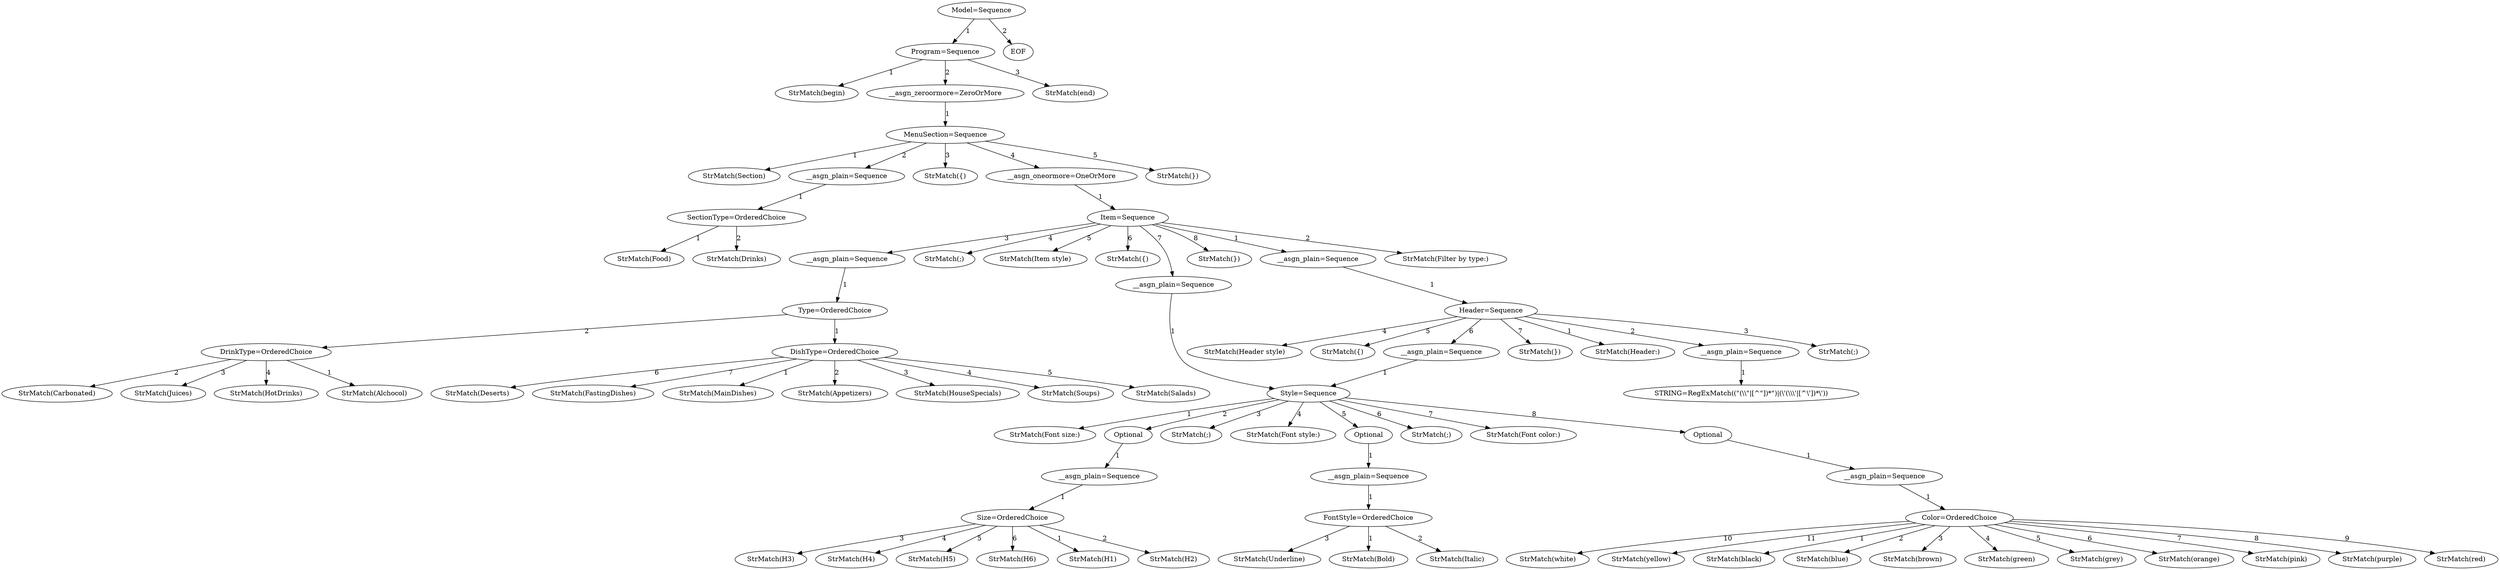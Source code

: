 digraph arpeggio_graph {
2207942117312 [label="Model=Sequence"];
2207942117312->2207942053072 [label="1"]

2207942053072 [label="Program=Sequence"];
2207942053072->2207942053456 [label="1"]

2207942053456 [label="StrMatch(begin)"];
2207942053072->2207942053408 [label="2"]

2207942053408 [label="__asgn_zeroormore=ZeroOrMore"];
2207942053408->2207942052688 [label="1"]

2207942052688 [label="MenuSection=Sequence"];
2207942052688->2207941779856 [label="1"]

2207941779856 [label="StrMatch(Section)"];
2207942052688->2207941779808 [label="2"]

2207941779808 [label="__asgn_plain=Sequence"];
2207941779808->2207941779568 [label="1"]

2207941779568 [label="SectionType=OrderedChoice"];
2207941779568->2207941780720 [label="1"]

2207941780720 [label="StrMatch(Food)"];
2207941779568->2207941780768 [label="2"]

2207941780768 [label="StrMatch(Drinks)"];
2207942052688->2207941780192 [label="3"]

2207941780192 [label="StrMatch({)"];
2207942052688->2207941780048 [label="4"]

2207941780048 [label="__asgn_oneormore=OneOrMore"];
2207941780048->2207941780816 [label="1"]

2207941780816 [label="Item=Sequence"];
2207941780816->2207941781152 [label="1"]

2207941781152 [label="__asgn_plain=Sequence"];
2207941781152->2207941782880 [label="1"]

2207941782880 [label="Header=Sequence"];
2207941782880->2207941783264 [label="1"]

2207941783264 [label="StrMatch(Header:)"];
2207941782880->2207941783216 [label="2"]

2207941783216 [label="__asgn_plain=Sequence"];
2207941783216->2207904934304 [label="1"]

2207904934304 [label="STRING=RegExMatch((\"(\\\\\"|[^\"])*\")|(\\'(\\\\\\'|[^\\'])*\\'))"];
2207941782880->2207942062192 [label="3"]

2207942062192 [label="StrMatch(;)"];
2207941782880->2207942062240 [label="4"]

2207942062240 [label="StrMatch(Header style)"];
2207941782880->2207942062288 [label="5"]

2207942062288 [label="StrMatch({)"];
2207941782880->2207941783456 [label="6"]

2207941783456 [label="__asgn_plain=Sequence"];
2207941783456->2207942064304 [label="1"]

2207942064304 [label="Style=Sequence"];
2207942064304->2207942064688 [label="1"]

2207942064688 [label="StrMatch(Font size:)"];
2207942064304->2207942064400 [label="2"]

2207942064400 [label="Optional"];
2207942064400->2207942065168 [label="1"]

2207942065168 [label="__asgn_plain=Sequence"];
2207942065168->2207942062480 [label="1"]

2207942062480 [label="Size=OrderedChoice"];
2207942062480->2207942063056 [label="1"]

2207942063056 [label="StrMatch(H1)"];
2207942062480->2207942063104 [label="2"]

2207942063104 [label="StrMatch(H2)"];
2207942062480->2207942063152 [label="3"]

2207942063152 [label="StrMatch(H3)"];
2207942062480->2207942063200 [label="4"]

2207942063200 [label="StrMatch(H4)"];
2207942062480->2207942063248 [label="5"]

2207942063248 [label="StrMatch(H5)"];
2207942062480->2207942063296 [label="6"]

2207942063296 [label="StrMatch(H6)"];
2207942064304->2207942064784 [label="3"]

2207942064784 [label="StrMatch(;)"];
2207942064304->2207942064832 [label="4"]

2207942064832 [label="StrMatch(Font style:)"];
2207942064304->2207942064352 [label="5"]

2207942064352 [label="Optional"];
2207942064352->2207942065600 [label="1"]

2207942065600 [label="__asgn_plain=Sequence"];
2207942065600->2207942064880 [label="1"]

2207942064880 [label="FontStyle=OrderedChoice"];
2207942064880->2207942115440 [label="1"]

2207942115440 [label="StrMatch(Bold)"];
2207942064880->2207942115584 [label="2"]

2207942115584 [label="StrMatch(Italic)"];
2207942064880->2207942115632 [label="3"]

2207942115632 [label="StrMatch(Underline)"];
2207942064304->2207942064928 [label="6"]

2207942064928 [label="StrMatch(;)"];
2207942064304->2207942064976 [label="7"]

2207942064976 [label="StrMatch(Font color:)"];
2207942064304->2207942064448 [label="8"]

2207942064448 [label="Optional"];
2207942064448->2207942066032 [label="1"]

2207942066032 [label="__asgn_plain=Sequence"];
2207942066032->2207942063008 [label="1"]

2207942063008 [label="Color=OrderedChoice"];
2207942063008->2207942063776 [label="1"]

2207942063776 [label="StrMatch(black)"];
2207942063008->2207942063824 [label="2"]

2207942063824 [label="StrMatch(blue)"];
2207942063008->2207942063872 [label="3"]

2207942063872 [label="StrMatch(brown)"];
2207942063008->2207942063920 [label="4"]

2207942063920 [label="StrMatch(green)"];
2207942063008->2207942063968 [label="5"]

2207942063968 [label="StrMatch(grey)"];
2207942063008->2207942064016 [label="6"]

2207942064016 [label="StrMatch(orange)"];
2207942063008->2207942064064 [label="7"]

2207942064064 [label="StrMatch(pink)"];
2207942063008->2207942064112 [label="8"]

2207942064112 [label="StrMatch(purple)"];
2207942063008->2207942064160 [label="9"]

2207942064160 [label="StrMatch(red)"];
2207942063008->2207942064208 [label="10"]

2207942064208 [label="StrMatch(white)"];
2207942063008->2207942064256 [label="11"]

2207942064256 [label="StrMatch(yellow)"];
2207941782880->2207942062624 [label="7"]

2207942062624 [label="StrMatch(})"];
2207941780816->2207941781488 [label="2"]

2207941781488 [label="StrMatch(Filter by type:)"];
2207941780816->2207941781344 [label="3"]

2207941781344 [label="__asgn_plain=Sequence"];
2207941781344->2207941782064 [label="1"]

2207941782064 [label="Type=OrderedChoice"];
2207941782064->2207942065936 [label="1"]

2207942065936 [label="DishType=OrderedChoice"];
2207942065936->2207942116064 [label="1"]

2207942116064 [label="StrMatch(MainDishes)"];
2207942065936->2207942116112 [label="2"]

2207942116112 [label="StrMatch(Appetizers)"];
2207942065936->2207942116160 [label="3"]

2207942116160 [label="StrMatch(HouseSpecials)"];
2207942065936->2207942116208 [label="4"]

2207942116208 [label="StrMatch(Soups)"];
2207942065936->2207942116256 [label="5"]

2207942116256 [label="StrMatch(Salads)"];
2207942065936->2207942116304 [label="6"]

2207942116304 [label="StrMatch(Deserts)"];
2207942065936->2207942116352 [label="7"]

2207942116352 [label="StrMatch(FastingDishes)"];
2207941782064->2207942115968 [label="2"]

2207942115968 [label="DrinkType=OrderedChoice"];
2207942115968->2207942116784 [label="1"]

2207942116784 [label="StrMatch(Alchocol)"];
2207942115968->2207942116832 [label="2"]

2207942116832 [label="StrMatch(Carbonated)"];
2207942115968->2207942116880 [label="3"]

2207942116880 [label="StrMatch(Juices)"];
2207942115968->2207942116928 [label="4"]

2207942116928 [label="StrMatch(HotDrinks)"];
2207941780816->2207941781824 [label="4"]

2207941781824 [label="StrMatch(;)"];
2207941780816->2207941781872 [label="5"]

2207941781872 [label="StrMatch(Item style)"];
2207941780816->2207941781920 [label="6"]

2207941781920 [label="StrMatch({)"];
2207941780816->2207941781680 [label="7"]

2207941781680 [label="__asgn_plain=Sequence"];
2207941781680->2207942064304 [label="1"]

2207941780816->2207941782256 [label="8"]

2207941782256 [label="StrMatch(})"];
2207942052688->2207942052544 [label="5"]

2207942052544 [label="StrMatch(})"];
2207942053072->2207942053792 [label="3"]

2207942053792 [label="StrMatch(end)"];
2207942117312->2207942117216 [label="2"]

2207942117216 [label="EOF"];
}